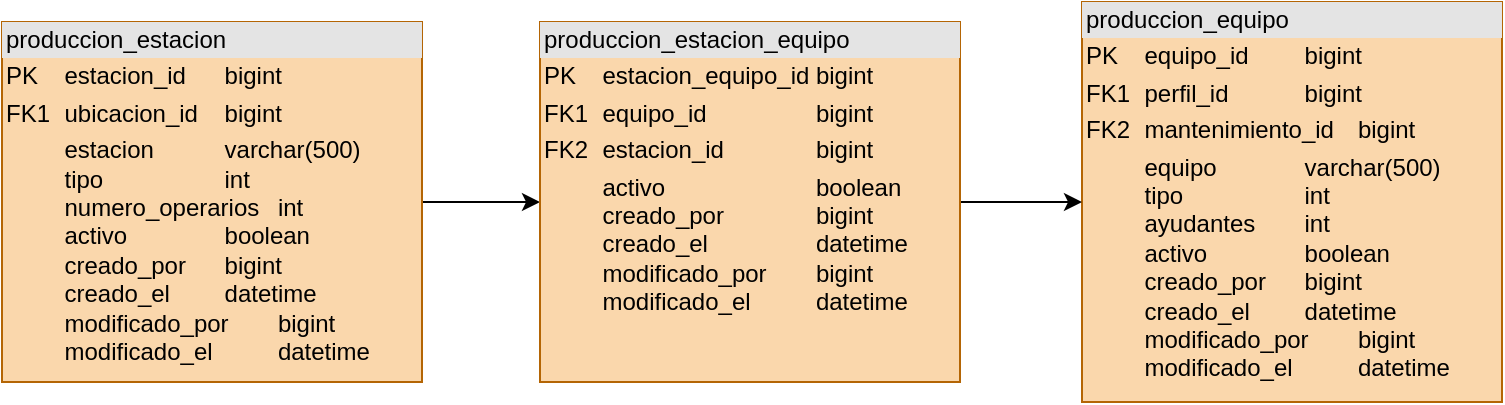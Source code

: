<mxfile version="28.2.5">
  <diagram name="Página-1" id="WzkFhEptWeEo2DYydXeB">
    <mxGraphModel dx="930" dy="571" grid="1" gridSize="10" guides="1" tooltips="1" connect="1" arrows="1" fold="1" page="1" pageScale="1" pageWidth="827" pageHeight="1169" math="0" shadow="0">
      <root>
        <mxCell id="0" />
        <mxCell id="1" parent="0" />
        <mxCell id="9tWrJ7mmo0oaGXuFBfva-6" value="" style="edgeStyle=orthogonalEdgeStyle;rounded=0;orthogonalLoop=1;jettySize=auto;html=1;" edge="1" parent="1" source="9tWrJ7mmo0oaGXuFBfva-2" target="9tWrJ7mmo0oaGXuFBfva-5">
          <mxGeometry relative="1" as="geometry" />
        </mxCell>
        <mxCell id="9tWrJ7mmo0oaGXuFBfva-2" value="&lt;div style=&quot;box-sizing: border-box; width: 100%; background: rgb(228, 228, 228); padding: 2px;&quot;&gt;produccion_estacion&lt;/div&gt;&lt;table style=&quot;width:100%;font-size:1em;&quot; cellpadding=&quot;2&quot; cellspacing=&quot;0&quot;&gt;&lt;tbody&gt;&lt;tr&gt;&lt;td&gt;PK&lt;/td&gt;&lt;td&gt;estacion_id&lt;span style=&quot;white-space: pre;&quot;&gt;&#x9;&lt;/span&gt;bigint&lt;/td&gt;&lt;td&gt;&lt;br&gt;&lt;/td&gt;&lt;/tr&gt;&lt;tr&gt;&lt;td&gt;FK1&lt;/td&gt;&lt;td&gt;ubicacion_id&lt;span style=&quot;white-space: pre;&quot;&gt;&#x9;&lt;/span&gt;bigint&lt;/td&gt;&lt;td&gt;&lt;br&gt;&lt;/td&gt;&lt;/tr&gt;&lt;tr&gt;&lt;td&gt;&lt;/td&gt;&lt;td&gt;estacion&lt;span style=&quot;white-space: pre;&quot;&gt;&#x9;&lt;span style=&quot;white-space: pre;&quot;&gt;&#x9;&lt;/span&gt;&lt;/span&gt;varchar(500)&lt;br&gt;tipo&lt;span style=&quot;white-space: pre;&quot;&gt;&#x9;&lt;/span&gt;&lt;span style=&quot;white-space: pre;&quot;&gt;&#x9;&lt;/span&gt;&lt;span style=&quot;white-space: pre;&quot;&gt;&#x9;&lt;/span&gt;int&lt;br&gt;numero_operarios&lt;span style=&quot;white-space: pre;&quot;&gt;&#x9;&lt;/span&gt;int&lt;br&gt;activo&lt;span style=&quot;white-space: pre;&quot;&gt;&#x9;&lt;/span&gt;&lt;span style=&quot;white-space: pre;&quot;&gt;&#x9;&lt;/span&gt;boolean&lt;br&gt;creado_por&lt;span style=&quot;white-space: pre;&quot;&gt;&#x9;&lt;/span&gt;bigint&lt;br&gt;creado_el&lt;span style=&quot;white-space: pre;&quot;&gt;&#x9;&lt;/span&gt;datetime&lt;br&gt;modificado_por&lt;span style=&quot;white-space: pre;&quot;&gt;&#x9;&lt;/span&gt;bigint&lt;br&gt;modificado_el&lt;span style=&quot;white-space: pre;&quot;&gt;&#x9;&lt;/span&gt;&lt;span style=&quot;white-space: pre;&quot;&gt;&#x9;&lt;/span&gt;datetime&lt;/td&gt;&lt;td&gt;&lt;br&gt;&lt;/td&gt;&lt;/tr&gt;&lt;/tbody&gt;&lt;/table&gt;" style="verticalAlign=top;align=left;overflow=fill;html=1;whiteSpace=wrap;fillColor=#fad7ac;strokeColor=#b46504;" vertex="1" parent="1">
          <mxGeometry x="40" y="40" width="210" height="180" as="geometry" />
        </mxCell>
        <mxCell id="9tWrJ7mmo0oaGXuFBfva-3" value="&lt;div style=&quot;box-sizing: border-box; width: 100%; background: rgb(228, 228, 228); padding: 2px;&quot;&gt;produccion_equipo&lt;/div&gt;&lt;table style=&quot;width:100%;font-size:1em;&quot; cellpadding=&quot;2&quot; cellspacing=&quot;0&quot;&gt;&lt;tbody&gt;&lt;tr&gt;&lt;td&gt;PK&lt;/td&gt;&lt;td&gt;equipo_id&lt;span style=&quot;white-space: pre;&quot;&gt;&#x9;&lt;/span&gt;bigint&lt;/td&gt;&lt;td&gt;&lt;br&gt;&lt;/td&gt;&lt;/tr&gt;&lt;tr&gt;&lt;td&gt;FK1&lt;/td&gt;&lt;td&gt;perfil_id&lt;span style=&quot;white-space: pre;&quot;&gt;&#x9;&lt;span style=&quot;white-space: pre;&quot;&gt;&#x9;&lt;/span&gt;&lt;/span&gt;bigint&lt;/td&gt;&lt;td&gt;&lt;br&gt;&lt;/td&gt;&lt;/tr&gt;&lt;tr&gt;&lt;td&gt;FK2&lt;/td&gt;&lt;td&gt;mantenimiento_id&lt;span style=&quot;white-space: pre;&quot;&gt;&#x9;&lt;/span&gt;bigint&lt;/td&gt;&lt;td&gt;&lt;br&gt;&lt;/td&gt;&lt;/tr&gt;&lt;tr&gt;&lt;td&gt;&lt;/td&gt;&lt;td&gt;equipo&lt;span style=&quot;white-space: pre;&quot;&gt;&#x9;&lt;span style=&quot;white-space: pre;&quot;&gt;&#x9;&lt;/span&gt;&lt;/span&gt;varchar(500)&lt;br&gt;tipo&lt;span style=&quot;white-space: pre;&quot;&gt;&#x9;&lt;/span&gt;&lt;span style=&quot;white-space: pre;&quot;&gt;&#x9;&lt;/span&gt;&lt;span style=&quot;white-space: pre;&quot;&gt;&#x9;&lt;/span&gt;int&lt;br&gt;ayudantes&lt;span style=&quot;white-space: pre;&quot;&gt;&#x9;&lt;/span&gt;int&lt;br&gt;activo&lt;span style=&quot;white-space: pre;&quot;&gt;&#x9;&lt;/span&gt;&lt;span style=&quot;white-space: pre;&quot;&gt;&#x9;&lt;/span&gt;boolean&lt;br&gt;creado_por&lt;span style=&quot;white-space: pre;&quot;&gt;&#x9;&lt;/span&gt;bigint&lt;br&gt;creado_el&lt;span style=&quot;white-space: pre;&quot;&gt;&#x9;&lt;/span&gt;datetime&lt;br&gt;modificado_por&lt;span style=&quot;white-space: pre;&quot;&gt;&#x9;&lt;/span&gt;bigint&lt;br&gt;modificado_el&lt;span style=&quot;white-space: pre;&quot;&gt;&#x9;&lt;/span&gt;&lt;span style=&quot;white-space: pre;&quot;&gt;&#x9;&lt;/span&gt;datetime&lt;/td&gt;&lt;td&gt;&lt;br&gt;&lt;/td&gt;&lt;/tr&gt;&lt;/tbody&gt;&lt;/table&gt;" style="verticalAlign=top;align=left;overflow=fill;html=1;whiteSpace=wrap;fillColor=#fad7ac;strokeColor=#b46504;" vertex="1" parent="1">
          <mxGeometry x="580" y="30" width="210" height="200" as="geometry" />
        </mxCell>
        <mxCell id="9tWrJ7mmo0oaGXuFBfva-7" value="" style="edgeStyle=orthogonalEdgeStyle;rounded=0;orthogonalLoop=1;jettySize=auto;html=1;" edge="1" parent="1" source="9tWrJ7mmo0oaGXuFBfva-5" target="9tWrJ7mmo0oaGXuFBfva-3">
          <mxGeometry relative="1" as="geometry" />
        </mxCell>
        <mxCell id="9tWrJ7mmo0oaGXuFBfva-5" value="&lt;div style=&quot;box-sizing: border-box; width: 100%; background: rgb(228, 228, 228); padding: 2px;&quot;&gt;produccion_estacion_equipo&lt;/div&gt;&lt;table style=&quot;width:100%;font-size:1em;&quot; cellpadding=&quot;2&quot; cellspacing=&quot;0&quot;&gt;&lt;tbody&gt;&lt;tr&gt;&lt;td&gt;PK&lt;/td&gt;&lt;td&gt;estacion_equipo_id&lt;span style=&quot;white-space: pre;&quot;&gt;&#x9;&lt;/span&gt;bigint&lt;/td&gt;&lt;td&gt;&lt;br&gt;&lt;/td&gt;&lt;/tr&gt;&lt;tr&gt;&lt;td&gt;FK1&lt;/td&gt;&lt;td&gt;equipo_id&lt;span style=&quot;white-space: pre;&quot;&gt;&#x9;&lt;/span&gt;&lt;span style=&quot;white-space: pre;&quot;&gt;&#x9;&lt;/span&gt;bigint&lt;/td&gt;&lt;td&gt;&lt;br&gt;&lt;/td&gt;&lt;/tr&gt;&lt;tr&gt;&lt;td&gt;FK2&lt;/td&gt;&lt;td&gt;estacion_id&lt;span style=&quot;white-space: pre;&quot;&gt;&#x9;&lt;span style=&quot;white-space: pre;&quot;&gt;&#x9;&lt;/span&gt;&lt;/span&gt;bigint&lt;/td&gt;&lt;td&gt;&lt;br&gt;&lt;/td&gt;&lt;/tr&gt;&lt;tr&gt;&lt;td&gt;&lt;/td&gt;&lt;td&gt;activo&lt;span style=&quot;white-space: pre;&quot;&gt;&#x9;&lt;/span&gt;&lt;span style=&quot;white-space: pre;&quot;&gt;&#x9;&lt;/span&gt;&lt;span style=&quot;white-space: pre;&quot;&gt;&#x9;&lt;/span&gt;boolean&lt;br&gt;creado_por&lt;span style=&quot;white-space: pre;&quot;&gt;&#x9;&lt;span style=&quot;white-space: pre;&quot;&gt;&#x9;&lt;/span&gt;&lt;/span&gt;bigint&lt;br&gt;creado_el&lt;span style=&quot;white-space: pre;&quot;&gt;&#x9;&lt;span style=&quot;white-space: pre;&quot;&gt;&#x9;&lt;/span&gt;&lt;/span&gt;datetime&lt;br&gt;modificado_por&lt;span style=&quot;white-space: pre;&quot;&gt;&#x9;&lt;/span&gt;bigint&lt;br&gt;modificado_el&lt;span style=&quot;white-space: pre;&quot;&gt;&#x9;&lt;/span&gt;&lt;span style=&quot;white-space: pre;&quot;&gt;&#x9;&lt;/span&gt;datetime&lt;/td&gt;&lt;td&gt;&lt;br&gt;&lt;/td&gt;&lt;/tr&gt;&lt;/tbody&gt;&lt;/table&gt;" style="verticalAlign=top;align=left;overflow=fill;html=1;whiteSpace=wrap;fillColor=#fad7ac;strokeColor=#b46504;" vertex="1" parent="1">
          <mxGeometry x="309" y="40" width="210" height="180" as="geometry" />
        </mxCell>
      </root>
    </mxGraphModel>
  </diagram>
</mxfile>
